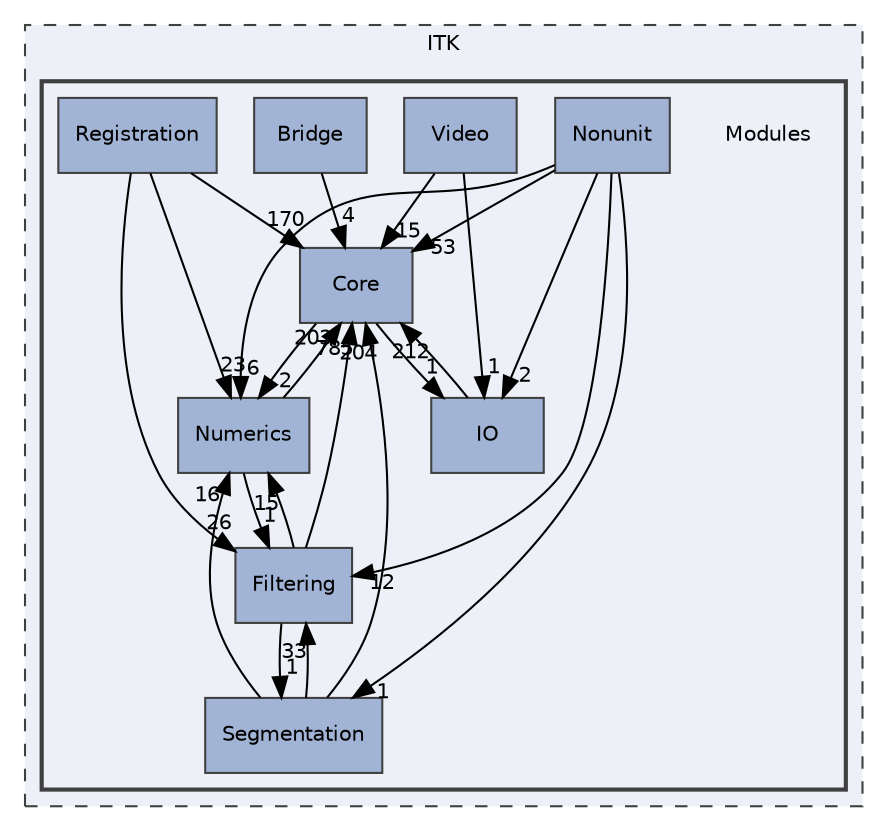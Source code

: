 digraph "Modules"
{
 // LATEX_PDF_SIZE
  edge [fontname="Helvetica",fontsize="10",labelfontname="Helvetica",labelfontsize="10"];
  node [fontname="Helvetica",fontsize="10",shape=record];
  compound=true
  subgraph clusterdir_46986e8e618f5d4e9cefd393e3e85435 {
    graph [ bgcolor="#edf0f7", pencolor="grey25", style="filled,dashed,", label="ITK", fontname="Helvetica", fontsize="10", URL="dir_46986e8e618f5d4e9cefd393e3e85435.html"]
  subgraph clusterdir_f177c24bf1c87ecaa6e6fdc0bba33350 {
    graph [ bgcolor="#edf0f7", pencolor="grey25", style="filled,bold,", label="", fontname="Helvetica", fontsize="10", URL="dir_f177c24bf1c87ecaa6e6fdc0bba33350.html"]
    dir_f177c24bf1c87ecaa6e6fdc0bba33350 [shape=plaintext, label="Modules"];
  dir_ce4b90f3ab002c3e4aae09e4884c7ff9 [shape=box, label="Bridge", style="filled,", fillcolor="#a2b4d6", color="grey25", URL="dir_ce4b90f3ab002c3e4aae09e4884c7ff9.html"];
  dir_cac7f9cecb9aa42a0bd05452dddd8a21 [shape=box, label="Core", style="filled,", fillcolor="#a2b4d6", color="grey25", URL="dir_cac7f9cecb9aa42a0bd05452dddd8a21.html"];
  dir_6724b11ef9ad676a0a0c31463bff1d93 [shape=box, label="Filtering", style="filled,", fillcolor="#a2b4d6", color="grey25", URL="dir_6724b11ef9ad676a0a0c31463bff1d93.html"];
  dir_367545fbb67972528c5e9da3f2610d14 [shape=box, label="IO", style="filled,", fillcolor="#a2b4d6", color="grey25", URL="dir_367545fbb67972528c5e9da3f2610d14.html"];
  dir_f17729ef37f4897fe21d2f779e68a02a [shape=box, label="Nonunit", style="filled,", fillcolor="#a2b4d6", color="grey25", URL="dir_f17729ef37f4897fe21d2f779e68a02a.html"];
  dir_57605c80b6a7e87d0adba2f2655cc3cb [shape=box, label="Numerics", style="filled,", fillcolor="#a2b4d6", color="grey25", URL="dir_57605c80b6a7e87d0adba2f2655cc3cb.html"];
  dir_0ad122d8d0ab9b1e48b88184c41a4a8e [shape=box, label="Registration", style="filled,", fillcolor="#a2b4d6", color="grey25", URL="dir_0ad122d8d0ab9b1e48b88184c41a4a8e.html"];
  dir_431b5b85ef2fd850d23fe72862364324 [shape=box, label="Segmentation", style="filled,", fillcolor="#a2b4d6", color="grey25", URL="dir_431b5b85ef2fd850d23fe72862364324.html"];
  dir_eb9e0bc0b01025636f27cd720eccabdd [shape=box, label="Video", style="filled,", fillcolor="#a2b4d6", color="grey25", URL="dir_eb9e0bc0b01025636f27cd720eccabdd.html"];
  }
  }
  dir_ce4b90f3ab002c3e4aae09e4884c7ff9->dir_cac7f9cecb9aa42a0bd05452dddd8a21 [headlabel="4", labeldistance=1.5 headhref="dir_000006_000014.html"];
  dir_cac7f9cecb9aa42a0bd05452dddd8a21->dir_57605c80b6a7e87d0adba2f2655cc3cb [headlabel="2", labeldistance=1.5 headhref="dir_000014_000212.html"];
  dir_cac7f9cecb9aa42a0bd05452dddd8a21->dir_367545fbb67972528c5e9da3f2610d14 [headlabel="1", labeldistance=1.5 headhref="dir_000014_000179.html"];
  dir_6724b11ef9ad676a0a0c31463bff1d93->dir_cac7f9cecb9aa42a0bd05452dddd8a21 [headlabel="785", labeldistance=1.5 headhref="dir_000030_000014.html"];
  dir_6724b11ef9ad676a0a0c31463bff1d93->dir_431b5b85ef2fd850d23fe72862364324 [headlabel="1", labeldistance=1.5 headhref="dir_000030_000226.html"];
  dir_6724b11ef9ad676a0a0c31463bff1d93->dir_57605c80b6a7e87d0adba2f2655cc3cb [headlabel="15", labeldistance=1.5 headhref="dir_000030_000212.html"];
  dir_367545fbb67972528c5e9da3f2610d14->dir_cac7f9cecb9aa42a0bd05452dddd8a21 [headlabel="212", labeldistance=1.5 headhref="dir_000179_000014.html"];
  dir_f17729ef37f4897fe21d2f779e68a02a->dir_367545fbb67972528c5e9da3f2610d14 [headlabel="2", labeldistance=1.5 headhref="dir_000210_000179.html"];
  dir_f17729ef37f4897fe21d2f779e68a02a->dir_431b5b85ef2fd850d23fe72862364324 [headlabel="1", labeldistance=1.5 headhref="dir_000210_000226.html"];
  dir_f17729ef37f4897fe21d2f779e68a02a->dir_57605c80b6a7e87d0adba2f2655cc3cb [headlabel="6", labeldistance=1.5 headhref="dir_000210_000212.html"];
  dir_f17729ef37f4897fe21d2f779e68a02a->dir_6724b11ef9ad676a0a0c31463bff1d93 [headlabel="12", labeldistance=1.5 headhref="dir_000210_000030.html"];
  dir_f17729ef37f4897fe21d2f779e68a02a->dir_cac7f9cecb9aa42a0bd05452dddd8a21 [headlabel="53", labeldistance=1.5 headhref="dir_000210_000014.html"];
  dir_57605c80b6a7e87d0adba2f2655cc3cb->dir_6724b11ef9ad676a0a0c31463bff1d93 [headlabel="1", labeldistance=1.5 headhref="dir_000212_000030.html"];
  dir_57605c80b6a7e87d0adba2f2655cc3cb->dir_cac7f9cecb9aa42a0bd05452dddd8a21 [headlabel="203", labeldistance=1.5 headhref="dir_000212_000014.html"];
  dir_0ad122d8d0ab9b1e48b88184c41a4a8e->dir_57605c80b6a7e87d0adba2f2655cc3cb [headlabel="23", labeldistance=1.5 headhref="dir_000223_000212.html"];
  dir_0ad122d8d0ab9b1e48b88184c41a4a8e->dir_6724b11ef9ad676a0a0c31463bff1d93 [headlabel="26", labeldistance=1.5 headhref="dir_000223_000030.html"];
  dir_0ad122d8d0ab9b1e48b88184c41a4a8e->dir_cac7f9cecb9aa42a0bd05452dddd8a21 [headlabel="170", labeldistance=1.5 headhref="dir_000223_000014.html"];
  dir_431b5b85ef2fd850d23fe72862364324->dir_57605c80b6a7e87d0adba2f2655cc3cb [headlabel="16", labeldistance=1.5 headhref="dir_000226_000212.html"];
  dir_431b5b85ef2fd850d23fe72862364324->dir_6724b11ef9ad676a0a0c31463bff1d93 [headlabel="33", labeldistance=1.5 headhref="dir_000226_000030.html"];
  dir_431b5b85ef2fd850d23fe72862364324->dir_cac7f9cecb9aa42a0bd05452dddd8a21 [headlabel="204", labeldistance=1.5 headhref="dir_000226_000014.html"];
  dir_eb9e0bc0b01025636f27cd720eccabdd->dir_367545fbb67972528c5e9da3f2610d14 [headlabel="1", labeldistance=1.5 headhref="dir_000245_000179.html"];
  dir_eb9e0bc0b01025636f27cd720eccabdd->dir_cac7f9cecb9aa42a0bd05452dddd8a21 [headlabel="15", labeldistance=1.5 headhref="dir_000245_000014.html"];
}
